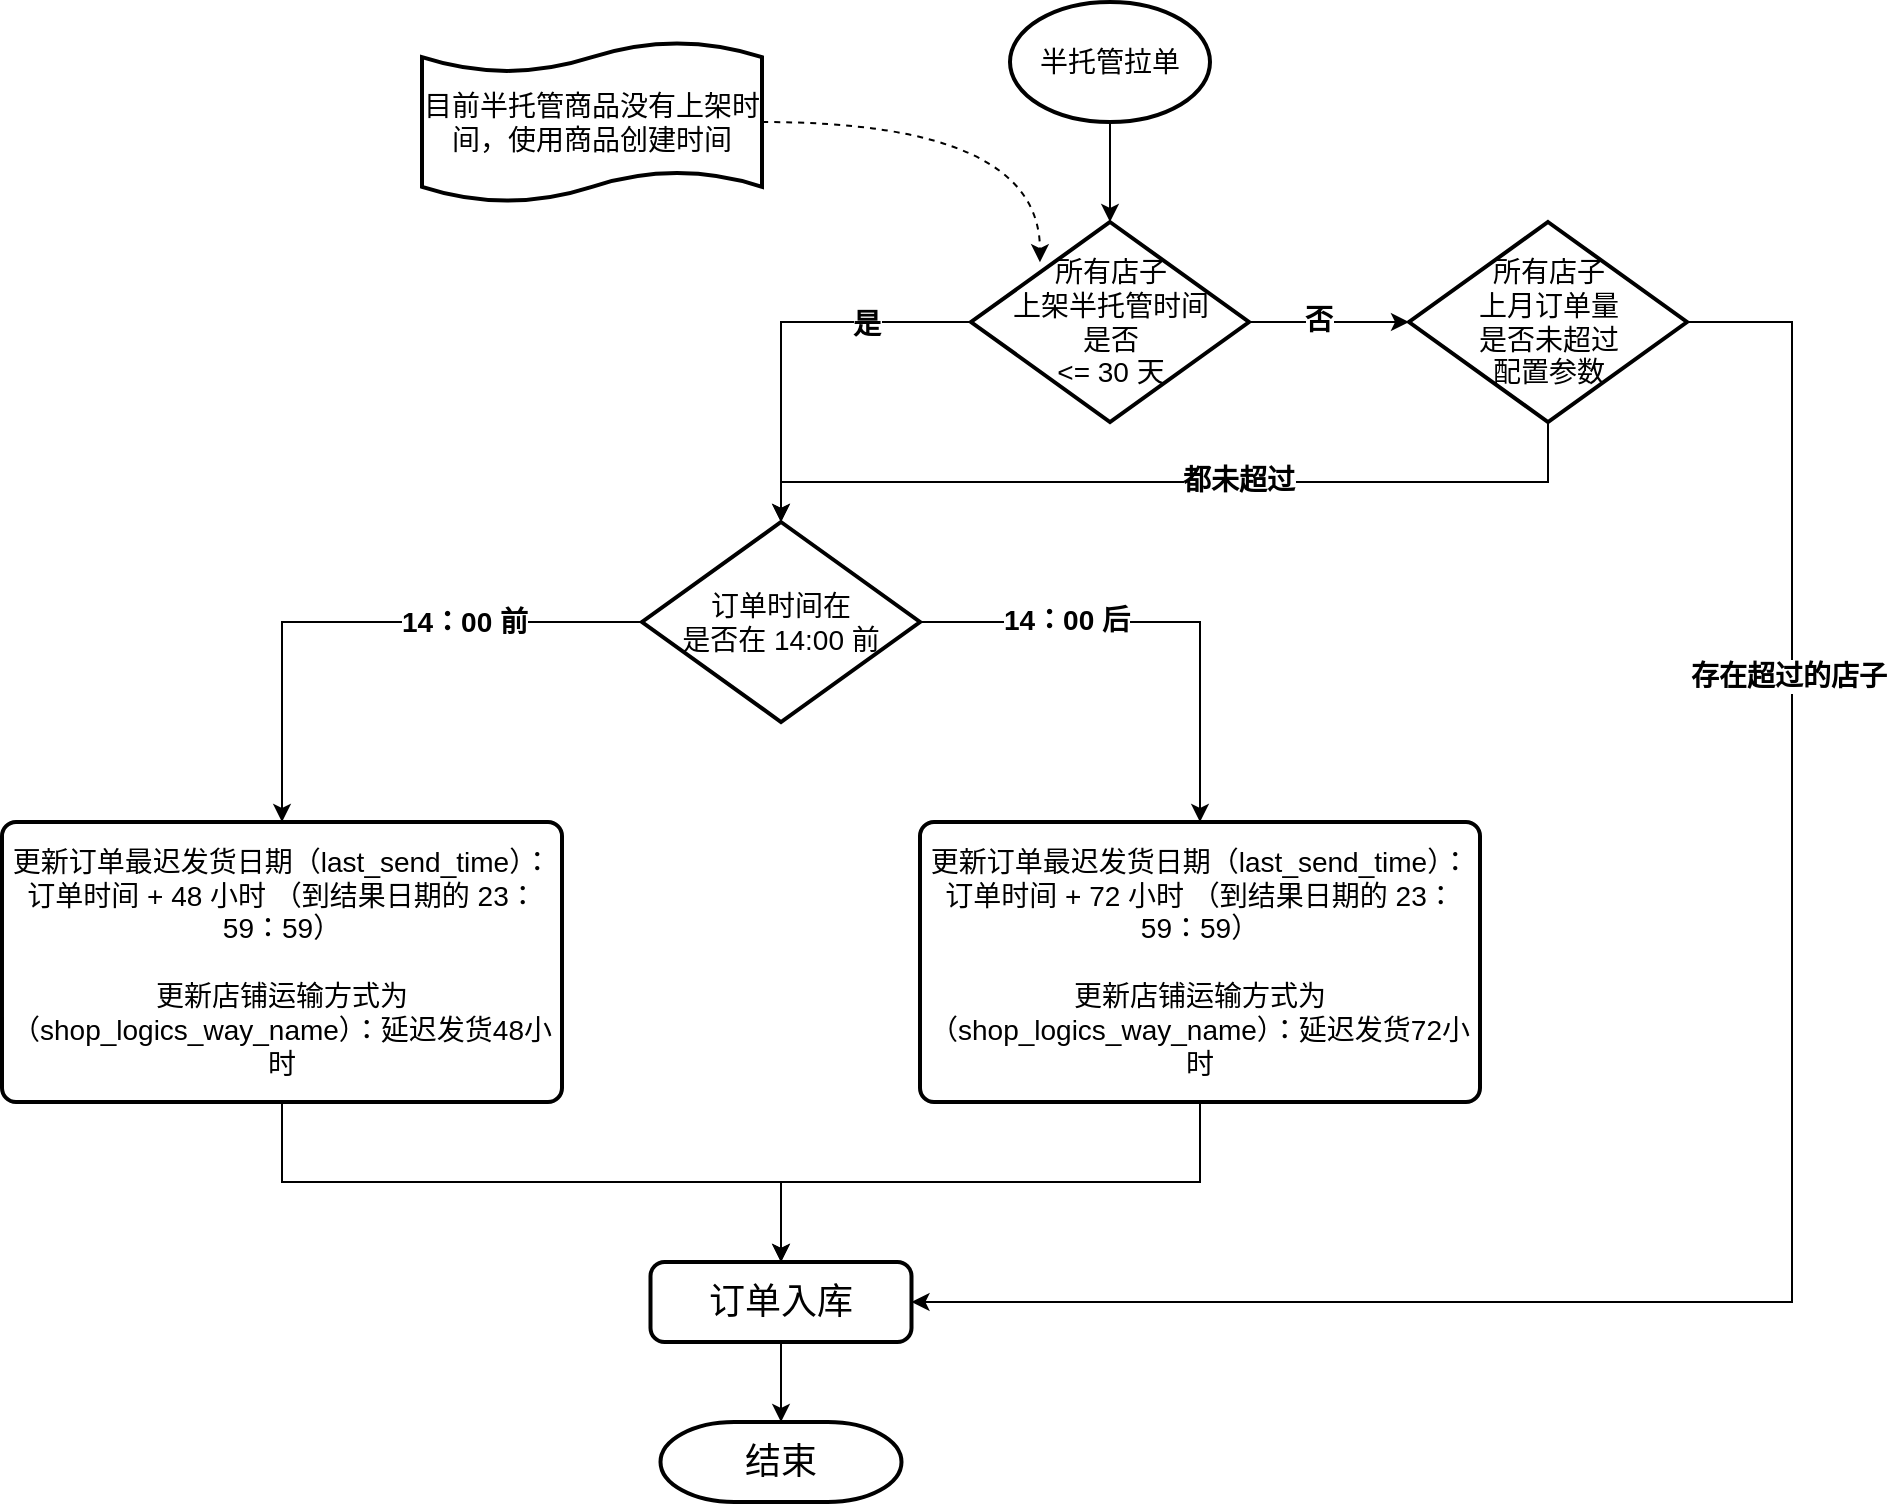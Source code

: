 <mxfile version="24.2.3" type="github">
  <diagram name="第 1 页" id="EmLoAK-EGy1GO7E1VoG5">
    <mxGraphModel dx="1841" dy="514" grid="1" gridSize="10" guides="1" tooltips="1" connect="1" arrows="1" fold="1" page="1" pageScale="1" pageWidth="827" pageHeight="1169" math="0" shadow="0">
      <root>
        <mxCell id="0" />
        <mxCell id="1" parent="0" />
        <mxCell id="dmH6CDsXrHNtFFaijRy1-17" style="edgeStyle=orthogonalEdgeStyle;rounded=0;orthogonalLoop=1;jettySize=auto;html=1;" edge="1" parent="1" source="dmH6CDsXrHNtFFaijRy1-1" target="dmH6CDsXrHNtFFaijRy1-2">
          <mxGeometry relative="1" as="geometry" />
        </mxCell>
        <mxCell id="dmH6CDsXrHNtFFaijRy1-1" value="&lt;font style=&quot;font-size: 14px;&quot;&gt;半托管拉单&lt;/font&gt;" style="strokeWidth=2;html=1;shape=mxgraph.flowchart.start_1;whiteSpace=wrap;" vertex="1" parent="1">
          <mxGeometry x="364" y="60" width="100" height="60" as="geometry" />
        </mxCell>
        <mxCell id="dmH6CDsXrHNtFFaijRy1-19" value="" style="edgeStyle=orthogonalEdgeStyle;rounded=0;orthogonalLoop=1;jettySize=auto;html=1;" edge="1" parent="1" source="dmH6CDsXrHNtFFaijRy1-2" target="dmH6CDsXrHNtFFaijRy1-18">
          <mxGeometry relative="1" as="geometry" />
        </mxCell>
        <mxCell id="dmH6CDsXrHNtFFaijRy1-23" value="&lt;b&gt;&lt;font style=&quot;font-size: 14px;&quot;&gt;否&lt;/font&gt;&lt;/b&gt;" style="edgeLabel;html=1;align=center;verticalAlign=middle;resizable=0;points=[];" vertex="1" connectable="0" parent="dmH6CDsXrHNtFFaijRy1-19">
          <mxGeometry x="-0.134" y="1" relative="1" as="geometry">
            <mxPoint as="offset" />
          </mxGeometry>
        </mxCell>
        <mxCell id="dmH6CDsXrHNtFFaijRy1-2" value="&lt;font style=&quot;font-size: 14px;&quot;&gt;所有店子&lt;/font&gt;&lt;div&gt;&lt;font style=&quot;font-size: 14px;&quot;&gt;上架半托管时间&lt;/font&gt;&lt;div&gt;&lt;font style=&quot;font-size: 14px;&quot;&gt;是否&lt;/font&gt;&lt;div&gt;&lt;font style=&quot;font-size: 14px;&quot;&gt;&amp;lt;= 30 天&lt;/font&gt;&lt;/div&gt;&lt;/div&gt;&lt;/div&gt;" style="strokeWidth=2;html=1;shape=mxgraph.flowchart.decision;whiteSpace=wrap;" vertex="1" parent="1">
          <mxGeometry x="344.5" y="170" width="139" height="100" as="geometry" />
        </mxCell>
        <mxCell id="dmH6CDsXrHNtFFaijRy1-7" style="edgeStyle=orthogonalEdgeStyle;rounded=0;orthogonalLoop=1;jettySize=auto;html=1;exitX=0;exitY=0.5;exitDx=0;exitDy=0;exitPerimeter=0;" edge="1" parent="1" source="dmH6CDsXrHNtFFaijRy1-3" target="dmH6CDsXrHNtFFaijRy1-6">
          <mxGeometry relative="1" as="geometry">
            <Array as="points">
              <mxPoint y="370" />
            </Array>
          </mxGeometry>
        </mxCell>
        <mxCell id="dmH6CDsXrHNtFFaijRy1-8" value="&lt;font style=&quot;font-size: 14px;&quot;&gt;&lt;b&gt;14：00 前&lt;/b&gt;&lt;/font&gt;" style="edgeLabel;html=1;align=center;verticalAlign=middle;resizable=0;points=[];" vertex="1" connectable="0" parent="dmH6CDsXrHNtFFaijRy1-7">
          <mxGeometry x="-0.517" relative="1" as="geometry">
            <mxPoint x="-22" as="offset" />
          </mxGeometry>
        </mxCell>
        <mxCell id="dmH6CDsXrHNtFFaijRy1-13" style="edgeStyle=orthogonalEdgeStyle;rounded=0;orthogonalLoop=1;jettySize=auto;html=1;entryX=0.5;entryY=0;entryDx=0;entryDy=0;exitX=1;exitY=0.5;exitDx=0;exitDy=0;exitPerimeter=0;" edge="1" parent="1" source="dmH6CDsXrHNtFFaijRy1-3" target="dmH6CDsXrHNtFFaijRy1-12">
          <mxGeometry relative="1" as="geometry" />
        </mxCell>
        <mxCell id="dmH6CDsXrHNtFFaijRy1-14" value="&lt;font style=&quot;font-size: 14px;&quot;&gt;&lt;b&gt;14：00 后&lt;/b&gt;&lt;/font&gt;" style="edgeLabel;html=1;align=center;verticalAlign=middle;resizable=0;points=[];" vertex="1" connectable="0" parent="dmH6CDsXrHNtFFaijRy1-13">
          <mxGeometry x="-0.397" y="1" relative="1" as="geometry">
            <mxPoint as="offset" />
          </mxGeometry>
        </mxCell>
        <mxCell id="dmH6CDsXrHNtFFaijRy1-3" value="&lt;span style=&quot;font-size: 14px;&quot;&gt;订单时间在&lt;/span&gt;&lt;div&gt;&lt;span style=&quot;font-size: 14px;&quot;&gt;是否在 14:00 前&lt;/span&gt;&lt;/div&gt;" style="strokeWidth=2;html=1;shape=mxgraph.flowchart.decision;whiteSpace=wrap;" vertex="1" parent="1">
          <mxGeometry x="180" y="320" width="139" height="100" as="geometry" />
        </mxCell>
        <mxCell id="dmH6CDsXrHNtFFaijRy1-4" style="edgeStyle=orthogonalEdgeStyle;rounded=0;orthogonalLoop=1;jettySize=auto;html=1;entryX=0.5;entryY=0;entryDx=0;entryDy=0;entryPerimeter=0;" edge="1" parent="1" source="dmH6CDsXrHNtFFaijRy1-2" target="dmH6CDsXrHNtFFaijRy1-3">
          <mxGeometry relative="1" as="geometry" />
        </mxCell>
        <mxCell id="dmH6CDsXrHNtFFaijRy1-5" value="&lt;font style=&quot;font-size: 14px;&quot;&gt;&lt;b&gt;是&lt;/b&gt;&lt;/font&gt;" style="edgeLabel;html=1;align=center;verticalAlign=middle;resizable=0;points=[];" vertex="1" connectable="0" parent="dmH6CDsXrHNtFFaijRy1-4">
          <mxGeometry x="-0.454" y="1" relative="1" as="geometry">
            <mxPoint as="offset" />
          </mxGeometry>
        </mxCell>
        <mxCell id="dmH6CDsXrHNtFFaijRy1-11" style="edgeStyle=orthogonalEdgeStyle;rounded=0;orthogonalLoop=1;jettySize=auto;html=1;entryX=0.5;entryY=0;entryDx=0;entryDy=0;exitX=0.5;exitY=1;exitDx=0;exitDy=0;" edge="1" parent="1" source="dmH6CDsXrHNtFFaijRy1-6" target="dmH6CDsXrHNtFFaijRy1-10">
          <mxGeometry relative="1" as="geometry" />
        </mxCell>
        <mxCell id="dmH6CDsXrHNtFFaijRy1-6" value="&lt;font style=&quot;font-size: 14px;&quot;&gt;更新订单最迟发货日期（last_send_time）：订单时间 + 48 小时 （到结果日期的 23：59：59）&lt;/font&gt;&lt;div&gt;&lt;font style=&quot;font-size: 14px;&quot;&gt;&lt;br&gt;&lt;/font&gt;&lt;/div&gt;&lt;div&gt;&lt;font style=&quot;font-size: 14px;&quot;&gt;更新店铺运输方式为（shop_logics_way_name）：延迟发货48小时&lt;/font&gt;&lt;/div&gt;" style="rounded=1;whiteSpace=wrap;html=1;absoluteArcSize=1;arcSize=14;strokeWidth=2;" vertex="1" parent="1">
          <mxGeometry x="-140" y="470" width="280" height="140" as="geometry" />
        </mxCell>
        <mxCell id="dmH6CDsXrHNtFFaijRy1-9" value="&lt;font style=&quot;font-size: 18px;&quot;&gt;结束&lt;/font&gt;" style="strokeWidth=2;html=1;shape=mxgraph.flowchart.terminator;whiteSpace=wrap;" vertex="1" parent="1">
          <mxGeometry x="189.25" y="770" width="120.5" height="40" as="geometry" />
        </mxCell>
        <mxCell id="dmH6CDsXrHNtFFaijRy1-16" style="edgeStyle=orthogonalEdgeStyle;rounded=0;orthogonalLoop=1;jettySize=auto;html=1;" edge="1" parent="1" source="dmH6CDsXrHNtFFaijRy1-10" target="dmH6CDsXrHNtFFaijRy1-9">
          <mxGeometry relative="1" as="geometry" />
        </mxCell>
        <mxCell id="dmH6CDsXrHNtFFaijRy1-10" value="&lt;font style=&quot;font-size: 18px;&quot;&gt;订单入库&lt;/font&gt;" style="rounded=1;whiteSpace=wrap;html=1;absoluteArcSize=1;arcSize=14;strokeWidth=2;" vertex="1" parent="1">
          <mxGeometry x="184.25" y="690" width="130.5" height="40" as="geometry" />
        </mxCell>
        <mxCell id="dmH6CDsXrHNtFFaijRy1-15" style="edgeStyle=orthogonalEdgeStyle;rounded=0;orthogonalLoop=1;jettySize=auto;html=1;entryX=0.5;entryY=0;entryDx=0;entryDy=0;exitX=0.5;exitY=1;exitDx=0;exitDy=0;" edge="1" parent="1" source="dmH6CDsXrHNtFFaijRy1-12" target="dmH6CDsXrHNtFFaijRy1-10">
          <mxGeometry relative="1" as="geometry" />
        </mxCell>
        <mxCell id="dmH6CDsXrHNtFFaijRy1-12" value="&lt;font style=&quot;font-size: 14px;&quot;&gt;更新订单最迟发货日期（last_send_time）：订单时间 + 72 小时 （到结果日期的 23：59：59）&lt;/font&gt;&lt;div&gt;&lt;font style=&quot;font-size: 14px;&quot;&gt;&lt;br&gt;&lt;/font&gt;&lt;/div&gt;&lt;div&gt;&lt;font style=&quot;font-size: 14px;&quot;&gt;更新店铺运输方式为（shop_logics_way_name）：延迟发货72小时&lt;/font&gt;&lt;/div&gt;" style="rounded=1;whiteSpace=wrap;html=1;absoluteArcSize=1;arcSize=14;strokeWidth=2;" vertex="1" parent="1">
          <mxGeometry x="319" y="470" width="280" height="140" as="geometry" />
        </mxCell>
        <mxCell id="dmH6CDsXrHNtFFaijRy1-24" style="edgeStyle=orthogonalEdgeStyle;rounded=0;orthogonalLoop=1;jettySize=auto;html=1;exitX=1;exitY=0.5;exitDx=0;exitDy=0;exitPerimeter=0;entryX=1;entryY=0.5;entryDx=0;entryDy=0;" edge="1" parent="1" source="dmH6CDsXrHNtFFaijRy1-18" target="dmH6CDsXrHNtFFaijRy1-10">
          <mxGeometry relative="1" as="geometry">
            <mxPoint x="707.75" y="220" as="sourcePoint" />
            <mxPoint x="350" y="740" as="targetPoint" />
            <Array as="points">
              <mxPoint x="755" y="220" />
              <mxPoint x="755" y="710" />
            </Array>
          </mxGeometry>
        </mxCell>
        <mxCell id="dmH6CDsXrHNtFFaijRy1-25" value="&lt;b&gt;&lt;font style=&quot;font-size: 14px;&quot;&gt;存在超过的店子&lt;/font&gt;&lt;/b&gt;" style="edgeLabel;html=1;align=center;verticalAlign=middle;resizable=0;points=[];" vertex="1" connectable="0" parent="dmH6CDsXrHNtFFaijRy1-24">
          <mxGeometry x="-0.533" y="-2" relative="1" as="geometry">
            <mxPoint as="offset" />
          </mxGeometry>
        </mxCell>
        <mxCell id="dmH6CDsXrHNtFFaijRy1-18" value="&lt;font style=&quot;font-size: 14px;&quot;&gt;所有店子&lt;/font&gt;&lt;div&gt;&lt;span style=&quot;font-size: 14px;&quot;&gt;上月订单量&lt;/span&gt;&lt;/div&gt;&lt;div&gt;&lt;span style=&quot;font-size: 14px;&quot;&gt;是否未超过&lt;/span&gt;&lt;/div&gt;&lt;div&gt;&lt;span style=&quot;font-size: 14px;&quot;&gt;配置参数&lt;/span&gt;&lt;/div&gt;" style="strokeWidth=2;html=1;shape=mxgraph.flowchart.decision;whiteSpace=wrap;" vertex="1" parent="1">
          <mxGeometry x="563.5" y="170" width="139" height="100" as="geometry" />
        </mxCell>
        <mxCell id="dmH6CDsXrHNtFFaijRy1-21" style="edgeStyle=orthogonalEdgeStyle;rounded=0;orthogonalLoop=1;jettySize=auto;html=1;entryX=0.5;entryY=0;entryDx=0;entryDy=0;entryPerimeter=0;" edge="1" parent="1" source="dmH6CDsXrHNtFFaijRy1-18" target="dmH6CDsXrHNtFFaijRy1-3">
          <mxGeometry relative="1" as="geometry">
            <Array as="points">
              <mxPoint x="633" y="300" />
              <mxPoint x="250" y="300" />
            </Array>
          </mxGeometry>
        </mxCell>
        <mxCell id="dmH6CDsXrHNtFFaijRy1-22" value="&lt;font style=&quot;font-size: 14px;&quot;&gt;&lt;b&gt;都未超过&lt;/b&gt;&lt;/font&gt;" style="edgeLabel;html=1;align=center;verticalAlign=middle;resizable=0;points=[];" vertex="1" connectable="0" parent="dmH6CDsXrHNtFFaijRy1-21">
          <mxGeometry x="-0.147" y="-1" relative="1" as="geometry">
            <mxPoint as="offset" />
          </mxGeometry>
        </mxCell>
        <mxCell id="dmH6CDsXrHNtFFaijRy1-26" value="&lt;font style=&quot;font-size: 14px;&quot;&gt;目前半托管商品没有上架时间，使用商品创建时间&lt;/font&gt;" style="shape=tape;whiteSpace=wrap;html=1;strokeWidth=2;size=0.19" vertex="1" parent="1">
          <mxGeometry x="70" y="80" width="170" height="80" as="geometry" />
        </mxCell>
        <mxCell id="dmH6CDsXrHNtFFaijRy1-28" style="edgeStyle=orthogonalEdgeStyle;rounded=0;orthogonalLoop=1;jettySize=auto;html=1;entryX=0.248;entryY=0.201;entryDx=0;entryDy=0;entryPerimeter=0;curved=1;dashed=1;" edge="1" parent="1" source="dmH6CDsXrHNtFFaijRy1-26" target="dmH6CDsXrHNtFFaijRy1-2">
          <mxGeometry relative="1" as="geometry" />
        </mxCell>
      </root>
    </mxGraphModel>
  </diagram>
</mxfile>
